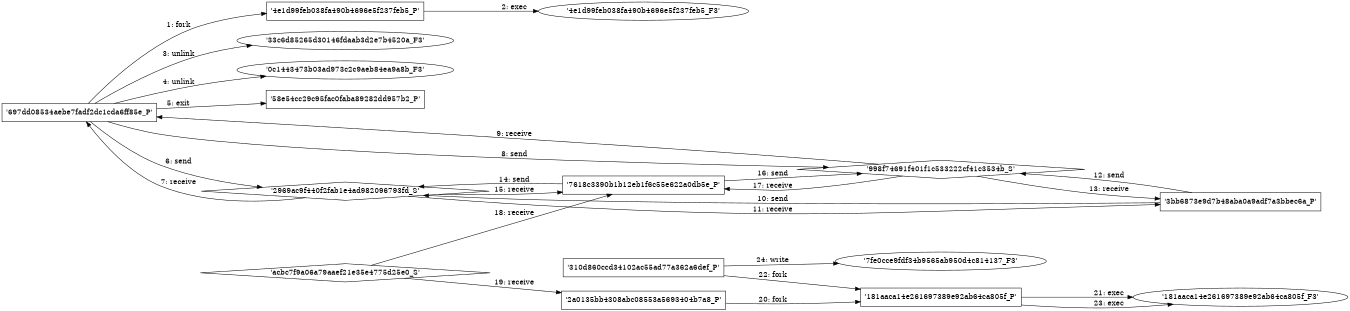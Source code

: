digraph "D:\Learning\Paper\apt\基于CTI的攻击预警\Dataset\攻击图\ASGfromALLCTI\The Threat Landscape in Africa in the Second Half of 2011.dot" {
rankdir="LR"
size="9"
fixedsize="false"
splines="true"
nodesep=0.3
ranksep=0
fontsize=10
overlap="scalexy"
engine= "neato"
	"'697dd08534aebe7fadf2dc1cda6ff85e_P'" [node_type=Process shape=box]
	"'4e1d99feb038fa490b4696e5f237feb5_P'" [node_type=Process shape=box]
	"'697dd08534aebe7fadf2dc1cda6ff85e_P'" -> "'4e1d99feb038fa490b4696e5f237feb5_P'" [label="1: fork"]
	"'4e1d99feb038fa490b4696e5f237feb5_P'" [node_type=Process shape=box]
	"'4e1d99feb038fa490b4696e5f237feb5_F3'" [node_type=File shape=ellipse]
	"'4e1d99feb038fa490b4696e5f237feb5_P'" -> "'4e1d99feb038fa490b4696e5f237feb5_F3'" [label="2: exec"]
	"'33c6d85265d30146fdaab3d2e7b4520a_F3'" [node_type=file shape=ellipse]
	"'697dd08534aebe7fadf2dc1cda6ff85e_P'" [node_type=Process shape=box]
	"'697dd08534aebe7fadf2dc1cda6ff85e_P'" -> "'33c6d85265d30146fdaab3d2e7b4520a_F3'" [label="3: unlink"]
	"'0c1443473b03ad973c2c9aeb84ea9a8b_F3'" [node_type=file shape=ellipse]
	"'697dd08534aebe7fadf2dc1cda6ff85e_P'" [node_type=Process shape=box]
	"'697dd08534aebe7fadf2dc1cda6ff85e_P'" -> "'0c1443473b03ad973c2c9aeb84ea9a8b_F3'" [label="4: unlink"]
	"'697dd08534aebe7fadf2dc1cda6ff85e_P'" [node_type=Process shape=box]
	"'58e54cc29c95fac0faba89282dd957b2_P'" [node_type=Process shape=box]
	"'697dd08534aebe7fadf2dc1cda6ff85e_P'" -> "'58e54cc29c95fac0faba89282dd957b2_P'" [label="5: exit"]
	"'2969ac9f440f2fab1e4ad982096793fd_S'" [node_type=Socket shape=diamond]
	"'697dd08534aebe7fadf2dc1cda6ff85e_P'" [node_type=Process shape=box]
	"'697dd08534aebe7fadf2dc1cda6ff85e_P'" -> "'2969ac9f440f2fab1e4ad982096793fd_S'" [label="6: send"]
	"'2969ac9f440f2fab1e4ad982096793fd_S'" -> "'697dd08534aebe7fadf2dc1cda6ff85e_P'" [label="7: receive"]
	"'998f74691f401f1c533222cf41c3534b_S'" [node_type=Socket shape=diamond]
	"'697dd08534aebe7fadf2dc1cda6ff85e_P'" [node_type=Process shape=box]
	"'697dd08534aebe7fadf2dc1cda6ff85e_P'" -> "'998f74691f401f1c533222cf41c3534b_S'" [label="8: send"]
	"'998f74691f401f1c533222cf41c3534b_S'" -> "'697dd08534aebe7fadf2dc1cda6ff85e_P'" [label="9: receive"]
	"'2969ac9f440f2fab1e4ad982096793fd_S'" [node_type=Socket shape=diamond]
	"'3bb6873e9d7b48aba0a9adf7a3bbec6a_P'" [node_type=Process shape=box]
	"'3bb6873e9d7b48aba0a9adf7a3bbec6a_P'" -> "'2969ac9f440f2fab1e4ad982096793fd_S'" [label="10: send"]
	"'2969ac9f440f2fab1e4ad982096793fd_S'" -> "'3bb6873e9d7b48aba0a9adf7a3bbec6a_P'" [label="11: receive"]
	"'998f74691f401f1c533222cf41c3534b_S'" [node_type=Socket shape=diamond]
	"'3bb6873e9d7b48aba0a9adf7a3bbec6a_P'" [node_type=Process shape=box]
	"'3bb6873e9d7b48aba0a9adf7a3bbec6a_P'" -> "'998f74691f401f1c533222cf41c3534b_S'" [label="12: send"]
	"'998f74691f401f1c533222cf41c3534b_S'" -> "'3bb6873e9d7b48aba0a9adf7a3bbec6a_P'" [label="13: receive"]
	"'2969ac9f440f2fab1e4ad982096793fd_S'" [node_type=Socket shape=diamond]
	"'7618c3390b1b12eb1f6c55e622a0db5e_P'" [node_type=Process shape=box]
	"'7618c3390b1b12eb1f6c55e622a0db5e_P'" -> "'2969ac9f440f2fab1e4ad982096793fd_S'" [label="14: send"]
	"'2969ac9f440f2fab1e4ad982096793fd_S'" -> "'7618c3390b1b12eb1f6c55e622a0db5e_P'" [label="15: receive"]
	"'998f74691f401f1c533222cf41c3534b_S'" [node_type=Socket shape=diamond]
	"'7618c3390b1b12eb1f6c55e622a0db5e_P'" [node_type=Process shape=box]
	"'7618c3390b1b12eb1f6c55e622a0db5e_P'" -> "'998f74691f401f1c533222cf41c3534b_S'" [label="16: send"]
	"'998f74691f401f1c533222cf41c3534b_S'" -> "'7618c3390b1b12eb1f6c55e622a0db5e_P'" [label="17: receive"]
	"'7618c3390b1b12eb1f6c55e622a0db5e_P'" [node_type=Process shape=box]
	"'acbc7f9a06a79aaef21e35e4775d25e0_S'" [node_type=Socket shape=diamond]
	"'acbc7f9a06a79aaef21e35e4775d25e0_S'" -> "'7618c3390b1b12eb1f6c55e622a0db5e_P'" [label="18: receive"]
	"'2a0135bb4308abc08553a5693404b7a8_P'" [node_type=Process shape=box]
	"'acbc7f9a06a79aaef21e35e4775d25e0_S'" [node_type=Socket shape=diamond]
	"'acbc7f9a06a79aaef21e35e4775d25e0_S'" -> "'2a0135bb4308abc08553a5693404b7a8_P'" [label="19: receive"]
	"'2a0135bb4308abc08553a5693404b7a8_P'" [node_type=Process shape=box]
	"'181aaca14e261697389e92ab64ca805f_P'" [node_type=Process shape=box]
	"'2a0135bb4308abc08553a5693404b7a8_P'" -> "'181aaca14e261697389e92ab64ca805f_P'" [label="20: fork"]
	"'181aaca14e261697389e92ab64ca805f_P'" [node_type=Process shape=box]
	"'181aaca14e261697389e92ab64ca805f_F3'" [node_type=File shape=ellipse]
	"'181aaca14e261697389e92ab64ca805f_P'" -> "'181aaca14e261697389e92ab64ca805f_F3'" [label="21: exec"]
	"'310d860ccd34102ac55ad77a362a6def_P'" [node_type=Process shape=box]
	"'181aaca14e261697389e92ab64ca805f_P'" [node_type=Process shape=box]
	"'310d860ccd34102ac55ad77a362a6def_P'" -> "'181aaca14e261697389e92ab64ca805f_P'" [label="22: fork"]
	"'181aaca14e261697389e92ab64ca805f_P'" [node_type=Process shape=box]
	"'181aaca14e261697389e92ab64ca805f_F3'" [node_type=File shape=ellipse]
	"'181aaca14e261697389e92ab64ca805f_P'" -> "'181aaca14e261697389e92ab64ca805f_F3'" [label="23: exec"]
	"'7fe0cce9fdf34b9565ab950d4c814137_F3'" [node_type=file shape=ellipse]
	"'310d860ccd34102ac55ad77a362a6def_P'" [node_type=Process shape=box]
	"'310d860ccd34102ac55ad77a362a6def_P'" -> "'7fe0cce9fdf34b9565ab950d4c814137_F3'" [label="24: write"]
}
